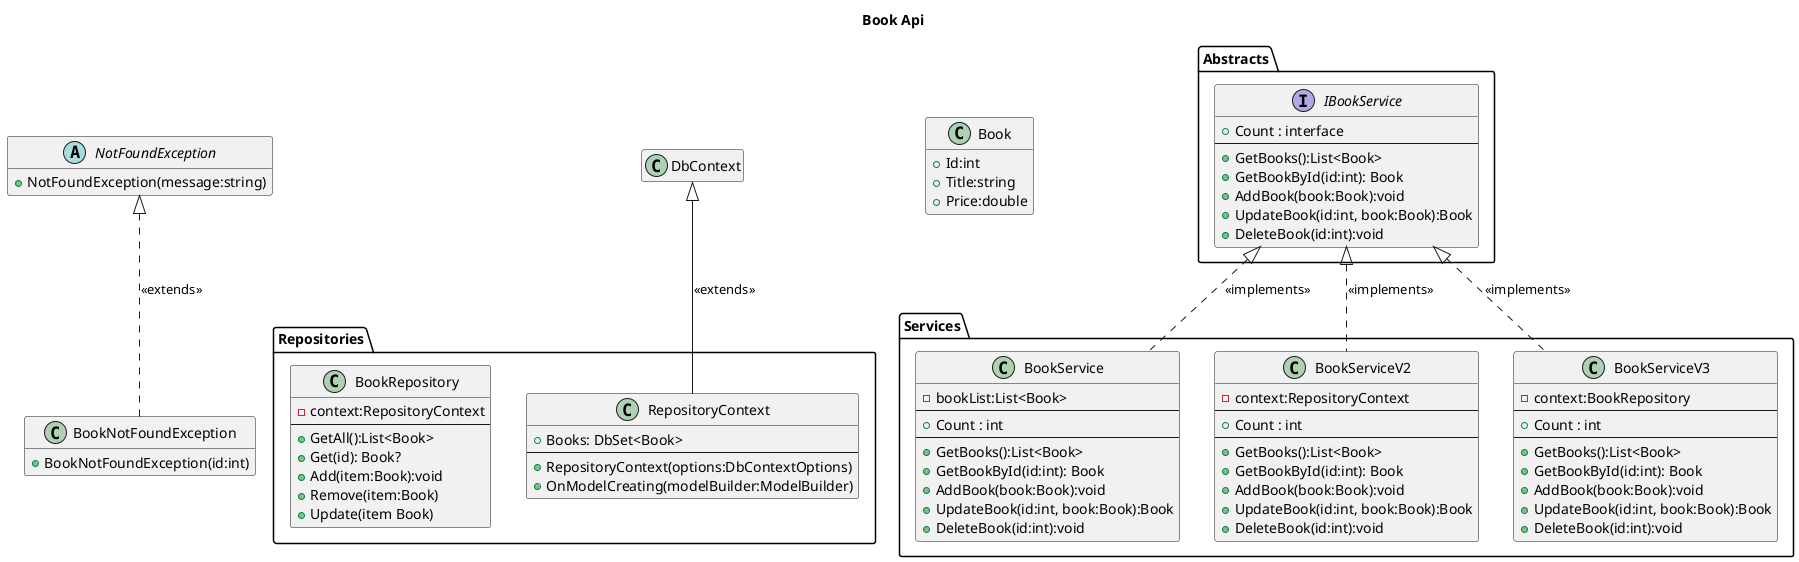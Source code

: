 @startuml --
title Book Api

class Book{
    + Id:int
    + Title:string
    + Price:double
}
class DbContext

package Repositories {

    class RepositoryContext{
        + Books: DbSet<Book>
        --
        + RepositoryContext(options:DbContextOptions)
        + OnModelCreating(modelBuilder:ModelBuilder)
    }
    class BookRepository {
        - context:RepositoryContext
        --
        + GetAll():List<Book>
        + Get(id): Book?
        + Add(item:Book):void
        + Remove(item:Book)
        + Update(item Book)
    }


}

package Abstracts{
    interface IBookService{
        + Count : interface
        --
        + GetBooks():List<Book>
        + GetBookById(id:int): Book
        + AddBook(book:Book):void
        + UpdateBook(id:int, book:Book):Book
        + DeleteBook(id:int):void
    }
}
package Services{
    class BookService{
        - bookList:List<Book>
        --
        + Count : int
        --
        + GetBooks():List<Book>
        + GetBookById(id:int): Book
        + AddBook(book:Book):void
        + UpdateBook(id:int, book:Book):Book
        + DeleteBook(id:int):void
    }
    class BookServiceV2{
        - context:RepositoryContext
        --
        + Count : int
        --
        + GetBooks():List<Book>
        + GetBookById(id:int): Book
        + AddBook(book:Book):void
        + UpdateBook(id:int, book:Book):Book
        + DeleteBook(id:int):void
    }
    class BookServiceV3{
        - context:BookRepository
        --
        + Count : int
        --
        + GetBooks():List<Book>
        + GetBookById(id:int): Book
        + AddBook(book:Book):void
        + UpdateBook(id:int, book:Book):Book
        + DeleteBook(id:int):void
    }


}

abstract NotFoundException{
    + NotFoundException(message:string)
}
class BookNotFoundException{
    + BookNotFoundException(id:int)
}

BookService .up.|> IBookService : "<<implements>>"
BookServiceV2 .up.|> IBookService : "<<implements>>"
BookServiceV3 .up.|> IBookService : "<<implements>>"

RepositoryContext -up-|> DbContext : "<<extends>>"

BookNotFoundException .up.|> NotFoundException:"<<extends>>"

hide empty members

@enduml